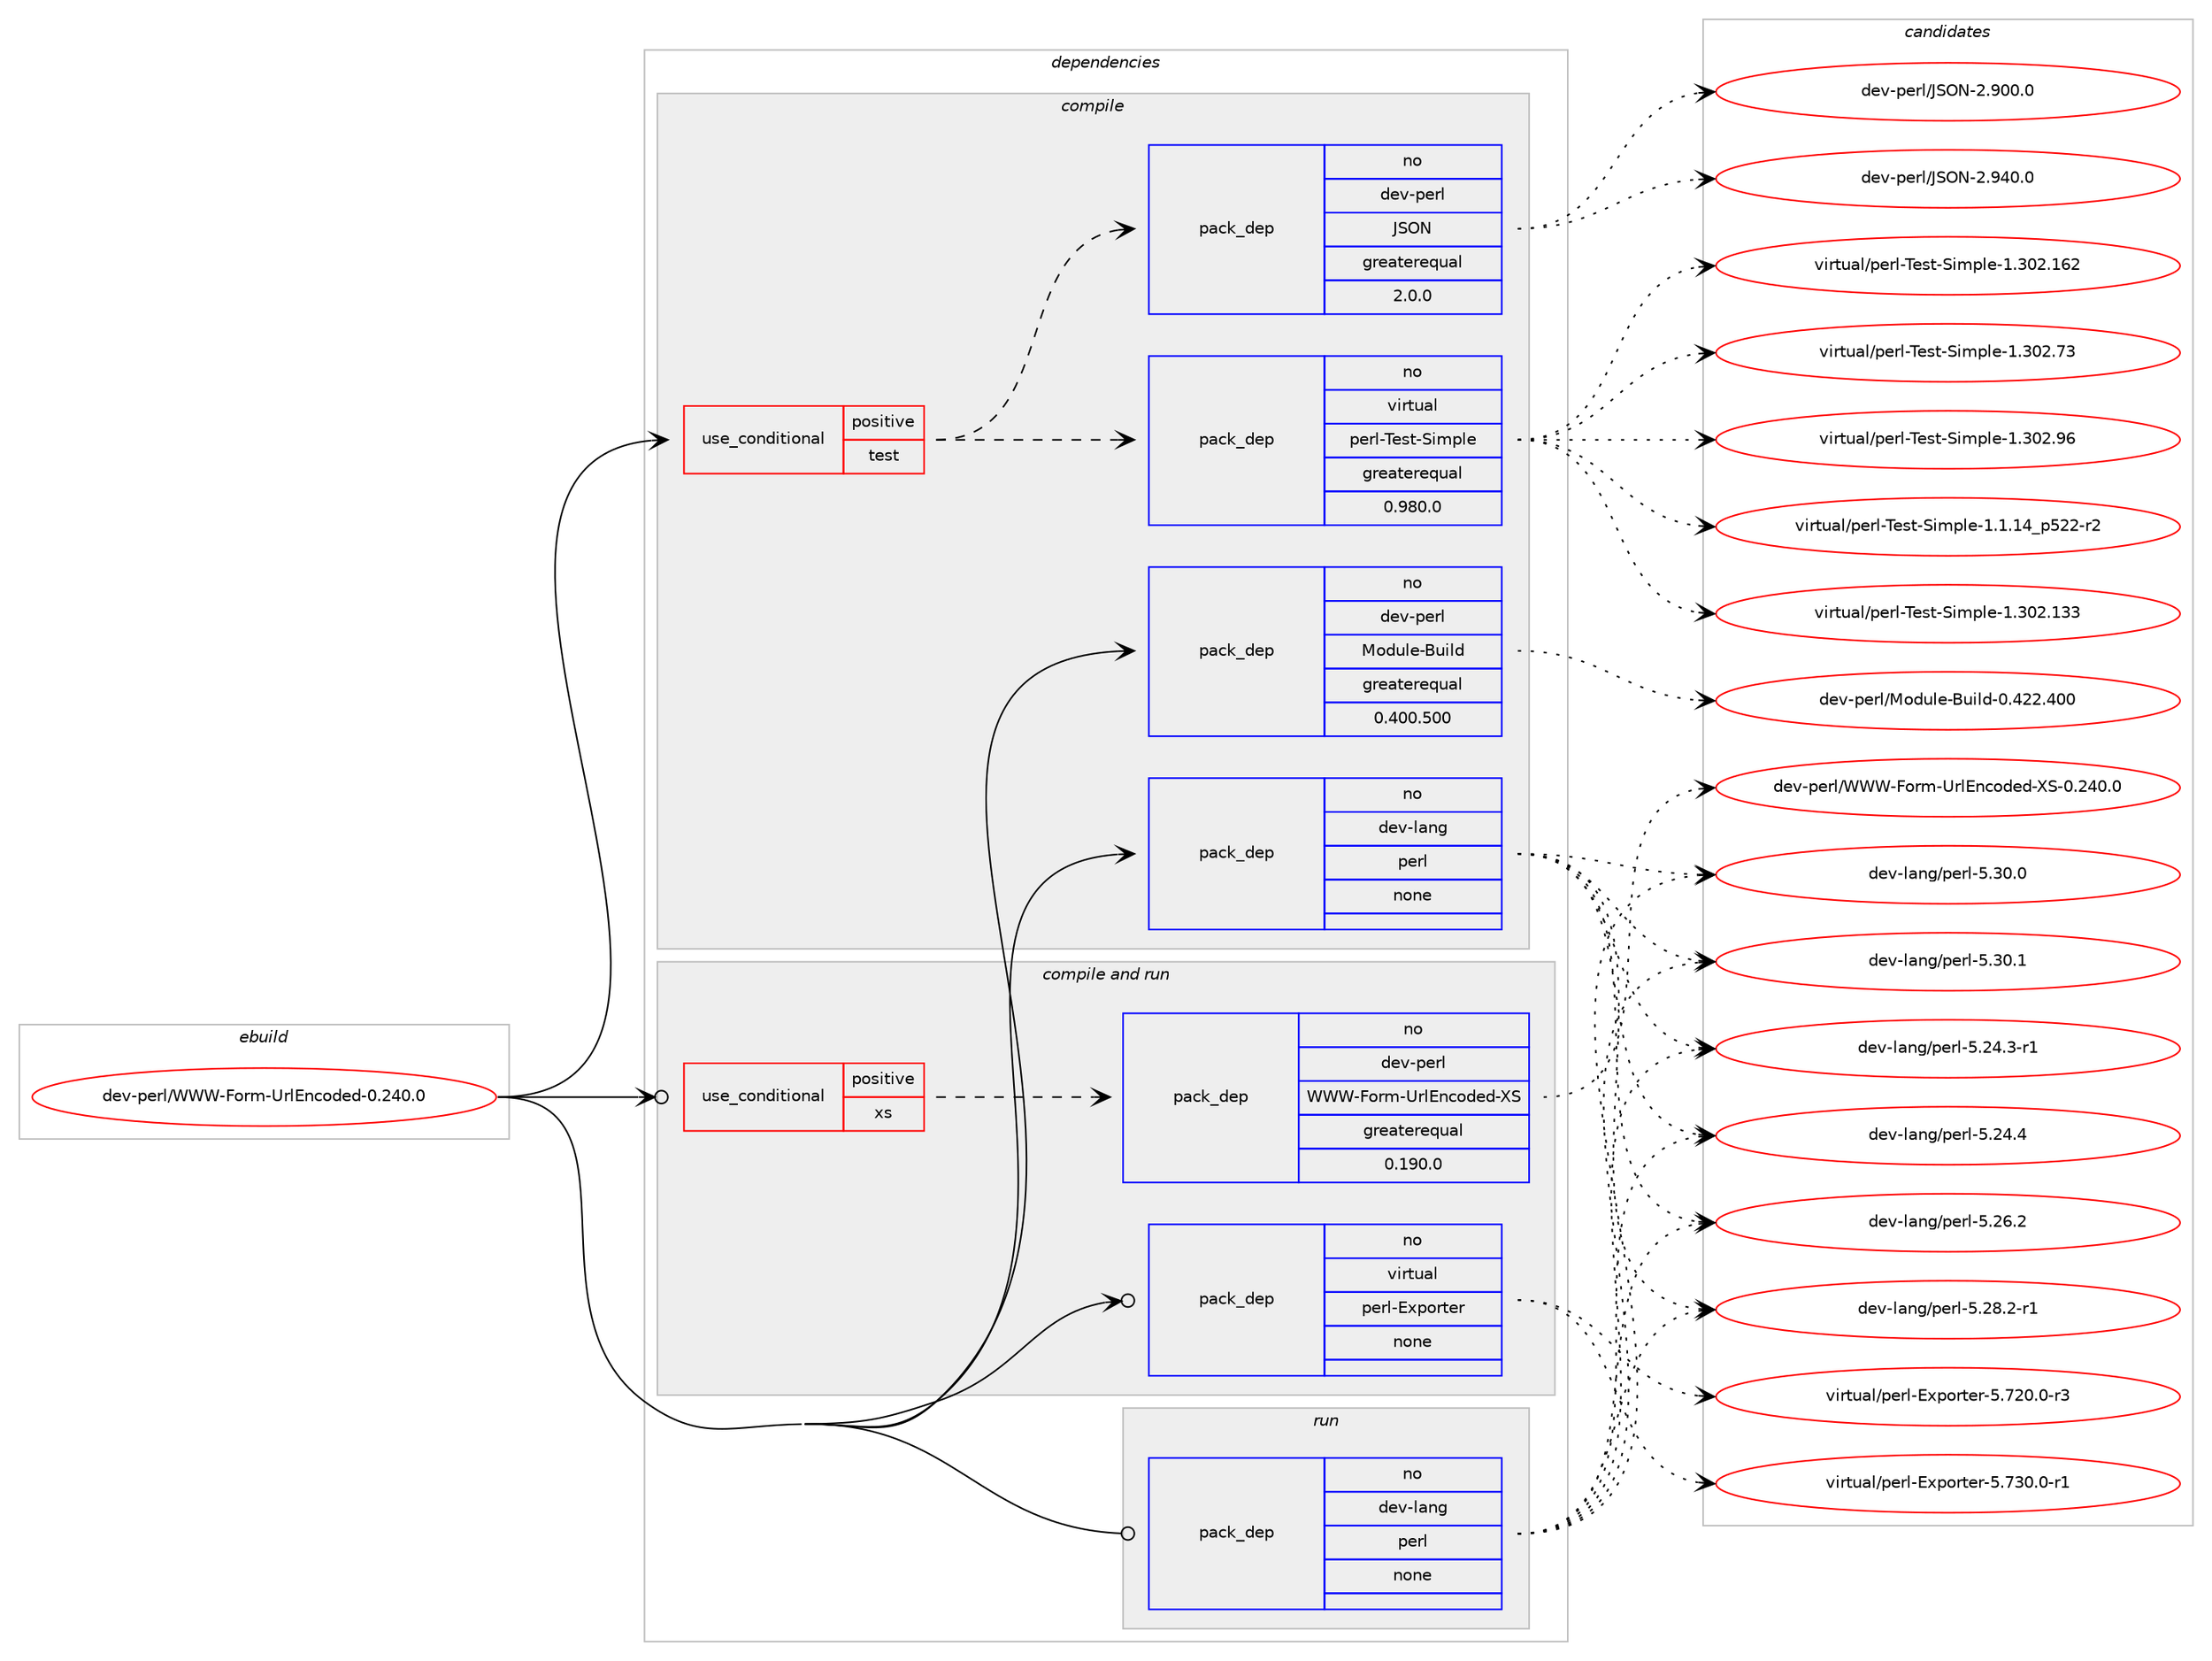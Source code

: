 digraph prolog {

# *************
# Graph options
# *************

newrank=true;
concentrate=true;
compound=true;
graph [rankdir=LR,fontname=Helvetica,fontsize=10,ranksep=1.5];#, ranksep=2.5, nodesep=0.2];
edge  [arrowhead=vee];
node  [fontname=Helvetica,fontsize=10];

# **********
# The ebuild
# **********

subgraph cluster_leftcol {
color=gray;
rank=same;
label=<<i>ebuild</i>>;
id [label="dev-perl/WWW-Form-UrlEncoded-0.240.0", color=red, width=4, href="../dev-perl/WWW-Form-UrlEncoded-0.240.0.svg"];
}

# ****************
# The dependencies
# ****************

subgraph cluster_midcol {
color=gray;
label=<<i>dependencies</i>>;
subgraph cluster_compile {
fillcolor="#eeeeee";
style=filled;
label=<<i>compile</i>>;
subgraph cond134533 {
dependency587593 [label=<<TABLE BORDER="0" CELLBORDER="1" CELLSPACING="0" CELLPADDING="4"><TR><TD ROWSPAN="3" CELLPADDING="10">use_conditional</TD></TR><TR><TD>positive</TD></TR><TR><TD>test</TD></TR></TABLE>>, shape=none, color=red];
subgraph pack441397 {
dependency587594 [label=<<TABLE BORDER="0" CELLBORDER="1" CELLSPACING="0" CELLPADDING="4" WIDTH="220"><TR><TD ROWSPAN="6" CELLPADDING="30">pack_dep</TD></TR><TR><TD WIDTH="110">no</TD></TR><TR><TD>dev-perl</TD></TR><TR><TD>JSON</TD></TR><TR><TD>greaterequal</TD></TR><TR><TD>2.0.0</TD></TR></TABLE>>, shape=none, color=blue];
}
dependency587593:e -> dependency587594:w [weight=20,style="dashed",arrowhead="vee"];
subgraph pack441398 {
dependency587595 [label=<<TABLE BORDER="0" CELLBORDER="1" CELLSPACING="0" CELLPADDING="4" WIDTH="220"><TR><TD ROWSPAN="6" CELLPADDING="30">pack_dep</TD></TR><TR><TD WIDTH="110">no</TD></TR><TR><TD>virtual</TD></TR><TR><TD>perl-Test-Simple</TD></TR><TR><TD>greaterequal</TD></TR><TR><TD>0.980.0</TD></TR></TABLE>>, shape=none, color=blue];
}
dependency587593:e -> dependency587595:w [weight=20,style="dashed",arrowhead="vee"];
}
id:e -> dependency587593:w [weight=20,style="solid",arrowhead="vee"];
subgraph pack441399 {
dependency587596 [label=<<TABLE BORDER="0" CELLBORDER="1" CELLSPACING="0" CELLPADDING="4" WIDTH="220"><TR><TD ROWSPAN="6" CELLPADDING="30">pack_dep</TD></TR><TR><TD WIDTH="110">no</TD></TR><TR><TD>dev-lang</TD></TR><TR><TD>perl</TD></TR><TR><TD>none</TD></TR><TR><TD></TD></TR></TABLE>>, shape=none, color=blue];
}
id:e -> dependency587596:w [weight=20,style="solid",arrowhead="vee"];
subgraph pack441400 {
dependency587597 [label=<<TABLE BORDER="0" CELLBORDER="1" CELLSPACING="0" CELLPADDING="4" WIDTH="220"><TR><TD ROWSPAN="6" CELLPADDING="30">pack_dep</TD></TR><TR><TD WIDTH="110">no</TD></TR><TR><TD>dev-perl</TD></TR><TR><TD>Module-Build</TD></TR><TR><TD>greaterequal</TD></TR><TR><TD>0.400.500</TD></TR></TABLE>>, shape=none, color=blue];
}
id:e -> dependency587597:w [weight=20,style="solid",arrowhead="vee"];
}
subgraph cluster_compileandrun {
fillcolor="#eeeeee";
style=filled;
label=<<i>compile and run</i>>;
subgraph cond134534 {
dependency587598 [label=<<TABLE BORDER="0" CELLBORDER="1" CELLSPACING="0" CELLPADDING="4"><TR><TD ROWSPAN="3" CELLPADDING="10">use_conditional</TD></TR><TR><TD>positive</TD></TR><TR><TD>xs</TD></TR></TABLE>>, shape=none, color=red];
subgraph pack441401 {
dependency587599 [label=<<TABLE BORDER="0" CELLBORDER="1" CELLSPACING="0" CELLPADDING="4" WIDTH="220"><TR><TD ROWSPAN="6" CELLPADDING="30">pack_dep</TD></TR><TR><TD WIDTH="110">no</TD></TR><TR><TD>dev-perl</TD></TR><TR><TD>WWW-Form-UrlEncoded-XS</TD></TR><TR><TD>greaterequal</TD></TR><TR><TD>0.190.0</TD></TR></TABLE>>, shape=none, color=blue];
}
dependency587598:e -> dependency587599:w [weight=20,style="dashed",arrowhead="vee"];
}
id:e -> dependency587598:w [weight=20,style="solid",arrowhead="odotvee"];
subgraph pack441402 {
dependency587600 [label=<<TABLE BORDER="0" CELLBORDER="1" CELLSPACING="0" CELLPADDING="4" WIDTH="220"><TR><TD ROWSPAN="6" CELLPADDING="30">pack_dep</TD></TR><TR><TD WIDTH="110">no</TD></TR><TR><TD>virtual</TD></TR><TR><TD>perl-Exporter</TD></TR><TR><TD>none</TD></TR><TR><TD></TD></TR></TABLE>>, shape=none, color=blue];
}
id:e -> dependency587600:w [weight=20,style="solid",arrowhead="odotvee"];
}
subgraph cluster_run {
fillcolor="#eeeeee";
style=filled;
label=<<i>run</i>>;
subgraph pack441403 {
dependency587601 [label=<<TABLE BORDER="0" CELLBORDER="1" CELLSPACING="0" CELLPADDING="4" WIDTH="220"><TR><TD ROWSPAN="6" CELLPADDING="30">pack_dep</TD></TR><TR><TD WIDTH="110">no</TD></TR><TR><TD>dev-lang</TD></TR><TR><TD>perl</TD></TR><TR><TD>none</TD></TR><TR><TD></TD></TR></TABLE>>, shape=none, color=blue];
}
id:e -> dependency587601:w [weight=20,style="solid",arrowhead="odot"];
}
}

# **************
# The candidates
# **************

subgraph cluster_choices {
rank=same;
color=gray;
label=<<i>candidates</i>>;

subgraph choice441397 {
color=black;
nodesep=1;
choice1001011184511210111410847748379784550465748484648 [label="dev-perl/JSON-2.900.0", color=red, width=4,href="../dev-perl/JSON-2.900.0.svg"];
choice1001011184511210111410847748379784550465752484648 [label="dev-perl/JSON-2.940.0", color=red, width=4,href="../dev-perl/JSON-2.940.0.svg"];
dependency587594:e -> choice1001011184511210111410847748379784550465748484648:w [style=dotted,weight="100"];
dependency587594:e -> choice1001011184511210111410847748379784550465752484648:w [style=dotted,weight="100"];
}
subgraph choice441398 {
color=black;
nodesep=1;
choice11810511411611797108471121011141084584101115116458310510911210810145494649464952951125350504511450 [label="virtual/perl-Test-Simple-1.1.14_p522-r2", color=red, width=4,href="../virtual/perl-Test-Simple-1.1.14_p522-r2.svg"];
choice11810511411611797108471121011141084584101115116458310510911210810145494651485046495151 [label="virtual/perl-Test-Simple-1.302.133", color=red, width=4,href="../virtual/perl-Test-Simple-1.302.133.svg"];
choice11810511411611797108471121011141084584101115116458310510911210810145494651485046495450 [label="virtual/perl-Test-Simple-1.302.162", color=red, width=4,href="../virtual/perl-Test-Simple-1.302.162.svg"];
choice118105114116117971084711210111410845841011151164583105109112108101454946514850465551 [label="virtual/perl-Test-Simple-1.302.73", color=red, width=4,href="../virtual/perl-Test-Simple-1.302.73.svg"];
choice118105114116117971084711210111410845841011151164583105109112108101454946514850465754 [label="virtual/perl-Test-Simple-1.302.96", color=red, width=4,href="../virtual/perl-Test-Simple-1.302.96.svg"];
dependency587595:e -> choice11810511411611797108471121011141084584101115116458310510911210810145494649464952951125350504511450:w [style=dotted,weight="100"];
dependency587595:e -> choice11810511411611797108471121011141084584101115116458310510911210810145494651485046495151:w [style=dotted,weight="100"];
dependency587595:e -> choice11810511411611797108471121011141084584101115116458310510911210810145494651485046495450:w [style=dotted,weight="100"];
dependency587595:e -> choice118105114116117971084711210111410845841011151164583105109112108101454946514850465551:w [style=dotted,weight="100"];
dependency587595:e -> choice118105114116117971084711210111410845841011151164583105109112108101454946514850465754:w [style=dotted,weight="100"];
}
subgraph choice441399 {
color=black;
nodesep=1;
choice100101118451089711010347112101114108455346505246514511449 [label="dev-lang/perl-5.24.3-r1", color=red, width=4,href="../dev-lang/perl-5.24.3-r1.svg"];
choice10010111845108971101034711210111410845534650524652 [label="dev-lang/perl-5.24.4", color=red, width=4,href="../dev-lang/perl-5.24.4.svg"];
choice10010111845108971101034711210111410845534650544650 [label="dev-lang/perl-5.26.2", color=red, width=4,href="../dev-lang/perl-5.26.2.svg"];
choice100101118451089711010347112101114108455346505646504511449 [label="dev-lang/perl-5.28.2-r1", color=red, width=4,href="../dev-lang/perl-5.28.2-r1.svg"];
choice10010111845108971101034711210111410845534651484648 [label="dev-lang/perl-5.30.0", color=red, width=4,href="../dev-lang/perl-5.30.0.svg"];
choice10010111845108971101034711210111410845534651484649 [label="dev-lang/perl-5.30.1", color=red, width=4,href="../dev-lang/perl-5.30.1.svg"];
dependency587596:e -> choice100101118451089711010347112101114108455346505246514511449:w [style=dotted,weight="100"];
dependency587596:e -> choice10010111845108971101034711210111410845534650524652:w [style=dotted,weight="100"];
dependency587596:e -> choice10010111845108971101034711210111410845534650544650:w [style=dotted,weight="100"];
dependency587596:e -> choice100101118451089711010347112101114108455346505646504511449:w [style=dotted,weight="100"];
dependency587596:e -> choice10010111845108971101034711210111410845534651484648:w [style=dotted,weight="100"];
dependency587596:e -> choice10010111845108971101034711210111410845534651484649:w [style=dotted,weight="100"];
}
subgraph choice441400 {
color=black;
nodesep=1;
choice100101118451121011141084777111100117108101456611710510810045484652505046524848 [label="dev-perl/Module-Build-0.422.400", color=red, width=4,href="../dev-perl/Module-Build-0.422.400.svg"];
dependency587597:e -> choice100101118451121011141084777111100117108101456611710510810045484652505046524848:w [style=dotted,weight="100"];
}
subgraph choice441401 {
color=black;
nodesep=1;
choice10010111845112101114108478787874570111114109458511410869110991111001011004588834548465052484648 [label="dev-perl/WWW-Form-UrlEncoded-XS-0.240.0", color=red, width=4,href="../dev-perl/WWW-Form-UrlEncoded-XS-0.240.0.svg"];
dependency587599:e -> choice10010111845112101114108478787874570111114109458511410869110991111001011004588834548465052484648:w [style=dotted,weight="100"];
}
subgraph choice441402 {
color=black;
nodesep=1;
choice1181051141161179710847112101114108456912011211111411610111445534655504846484511451 [label="virtual/perl-Exporter-5.720.0-r3", color=red, width=4,href="../virtual/perl-Exporter-5.720.0-r3.svg"];
choice1181051141161179710847112101114108456912011211111411610111445534655514846484511449 [label="virtual/perl-Exporter-5.730.0-r1", color=red, width=4,href="../virtual/perl-Exporter-5.730.0-r1.svg"];
dependency587600:e -> choice1181051141161179710847112101114108456912011211111411610111445534655504846484511451:w [style=dotted,weight="100"];
dependency587600:e -> choice1181051141161179710847112101114108456912011211111411610111445534655514846484511449:w [style=dotted,weight="100"];
}
subgraph choice441403 {
color=black;
nodesep=1;
choice100101118451089711010347112101114108455346505246514511449 [label="dev-lang/perl-5.24.3-r1", color=red, width=4,href="../dev-lang/perl-5.24.3-r1.svg"];
choice10010111845108971101034711210111410845534650524652 [label="dev-lang/perl-5.24.4", color=red, width=4,href="../dev-lang/perl-5.24.4.svg"];
choice10010111845108971101034711210111410845534650544650 [label="dev-lang/perl-5.26.2", color=red, width=4,href="../dev-lang/perl-5.26.2.svg"];
choice100101118451089711010347112101114108455346505646504511449 [label="dev-lang/perl-5.28.2-r1", color=red, width=4,href="../dev-lang/perl-5.28.2-r1.svg"];
choice10010111845108971101034711210111410845534651484648 [label="dev-lang/perl-5.30.0", color=red, width=4,href="../dev-lang/perl-5.30.0.svg"];
choice10010111845108971101034711210111410845534651484649 [label="dev-lang/perl-5.30.1", color=red, width=4,href="../dev-lang/perl-5.30.1.svg"];
dependency587601:e -> choice100101118451089711010347112101114108455346505246514511449:w [style=dotted,weight="100"];
dependency587601:e -> choice10010111845108971101034711210111410845534650524652:w [style=dotted,weight="100"];
dependency587601:e -> choice10010111845108971101034711210111410845534650544650:w [style=dotted,weight="100"];
dependency587601:e -> choice100101118451089711010347112101114108455346505646504511449:w [style=dotted,weight="100"];
dependency587601:e -> choice10010111845108971101034711210111410845534651484648:w [style=dotted,weight="100"];
dependency587601:e -> choice10010111845108971101034711210111410845534651484649:w [style=dotted,weight="100"];
}
}

}
